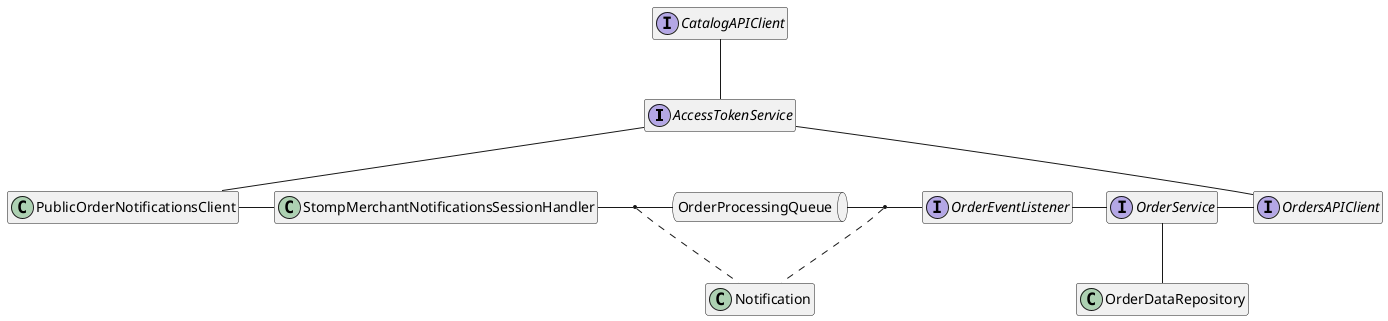 @startuml
'https://plantuml.com/class-diagram
allowmixing
hide empty members

interface AccessTokenService
class PublicOrderNotificationsClient
class StompMerchantNotificationsSessionHandler
class Notification
interface OrdersAPIClient
interface CatalogAPIClient
interface OrderService
queue OrderProcessingQueue
interface OrderEventListener

CatalogAPIClient -- AccessTokenService
AccessTokenService -- PublicOrderNotificationsClient
PublicOrderNotificationsClient - StompMerchantNotificationsSessionHandler
StompMerchantNotificationsSessionHandler - OrderProcessingQueue
(StompMerchantNotificationsSessionHandler, OrderProcessingQueue) .. Notification

OrderProcessingQueue - OrderEventListener
(OrderProcessingQueue, OrderEventListener) .. Notification
OrderEventListener - OrderService
OrderService - OrdersAPIClient
OrderService -- OrderDataRepository
AccessTokenService - OrdersAPIClient

@enduml
